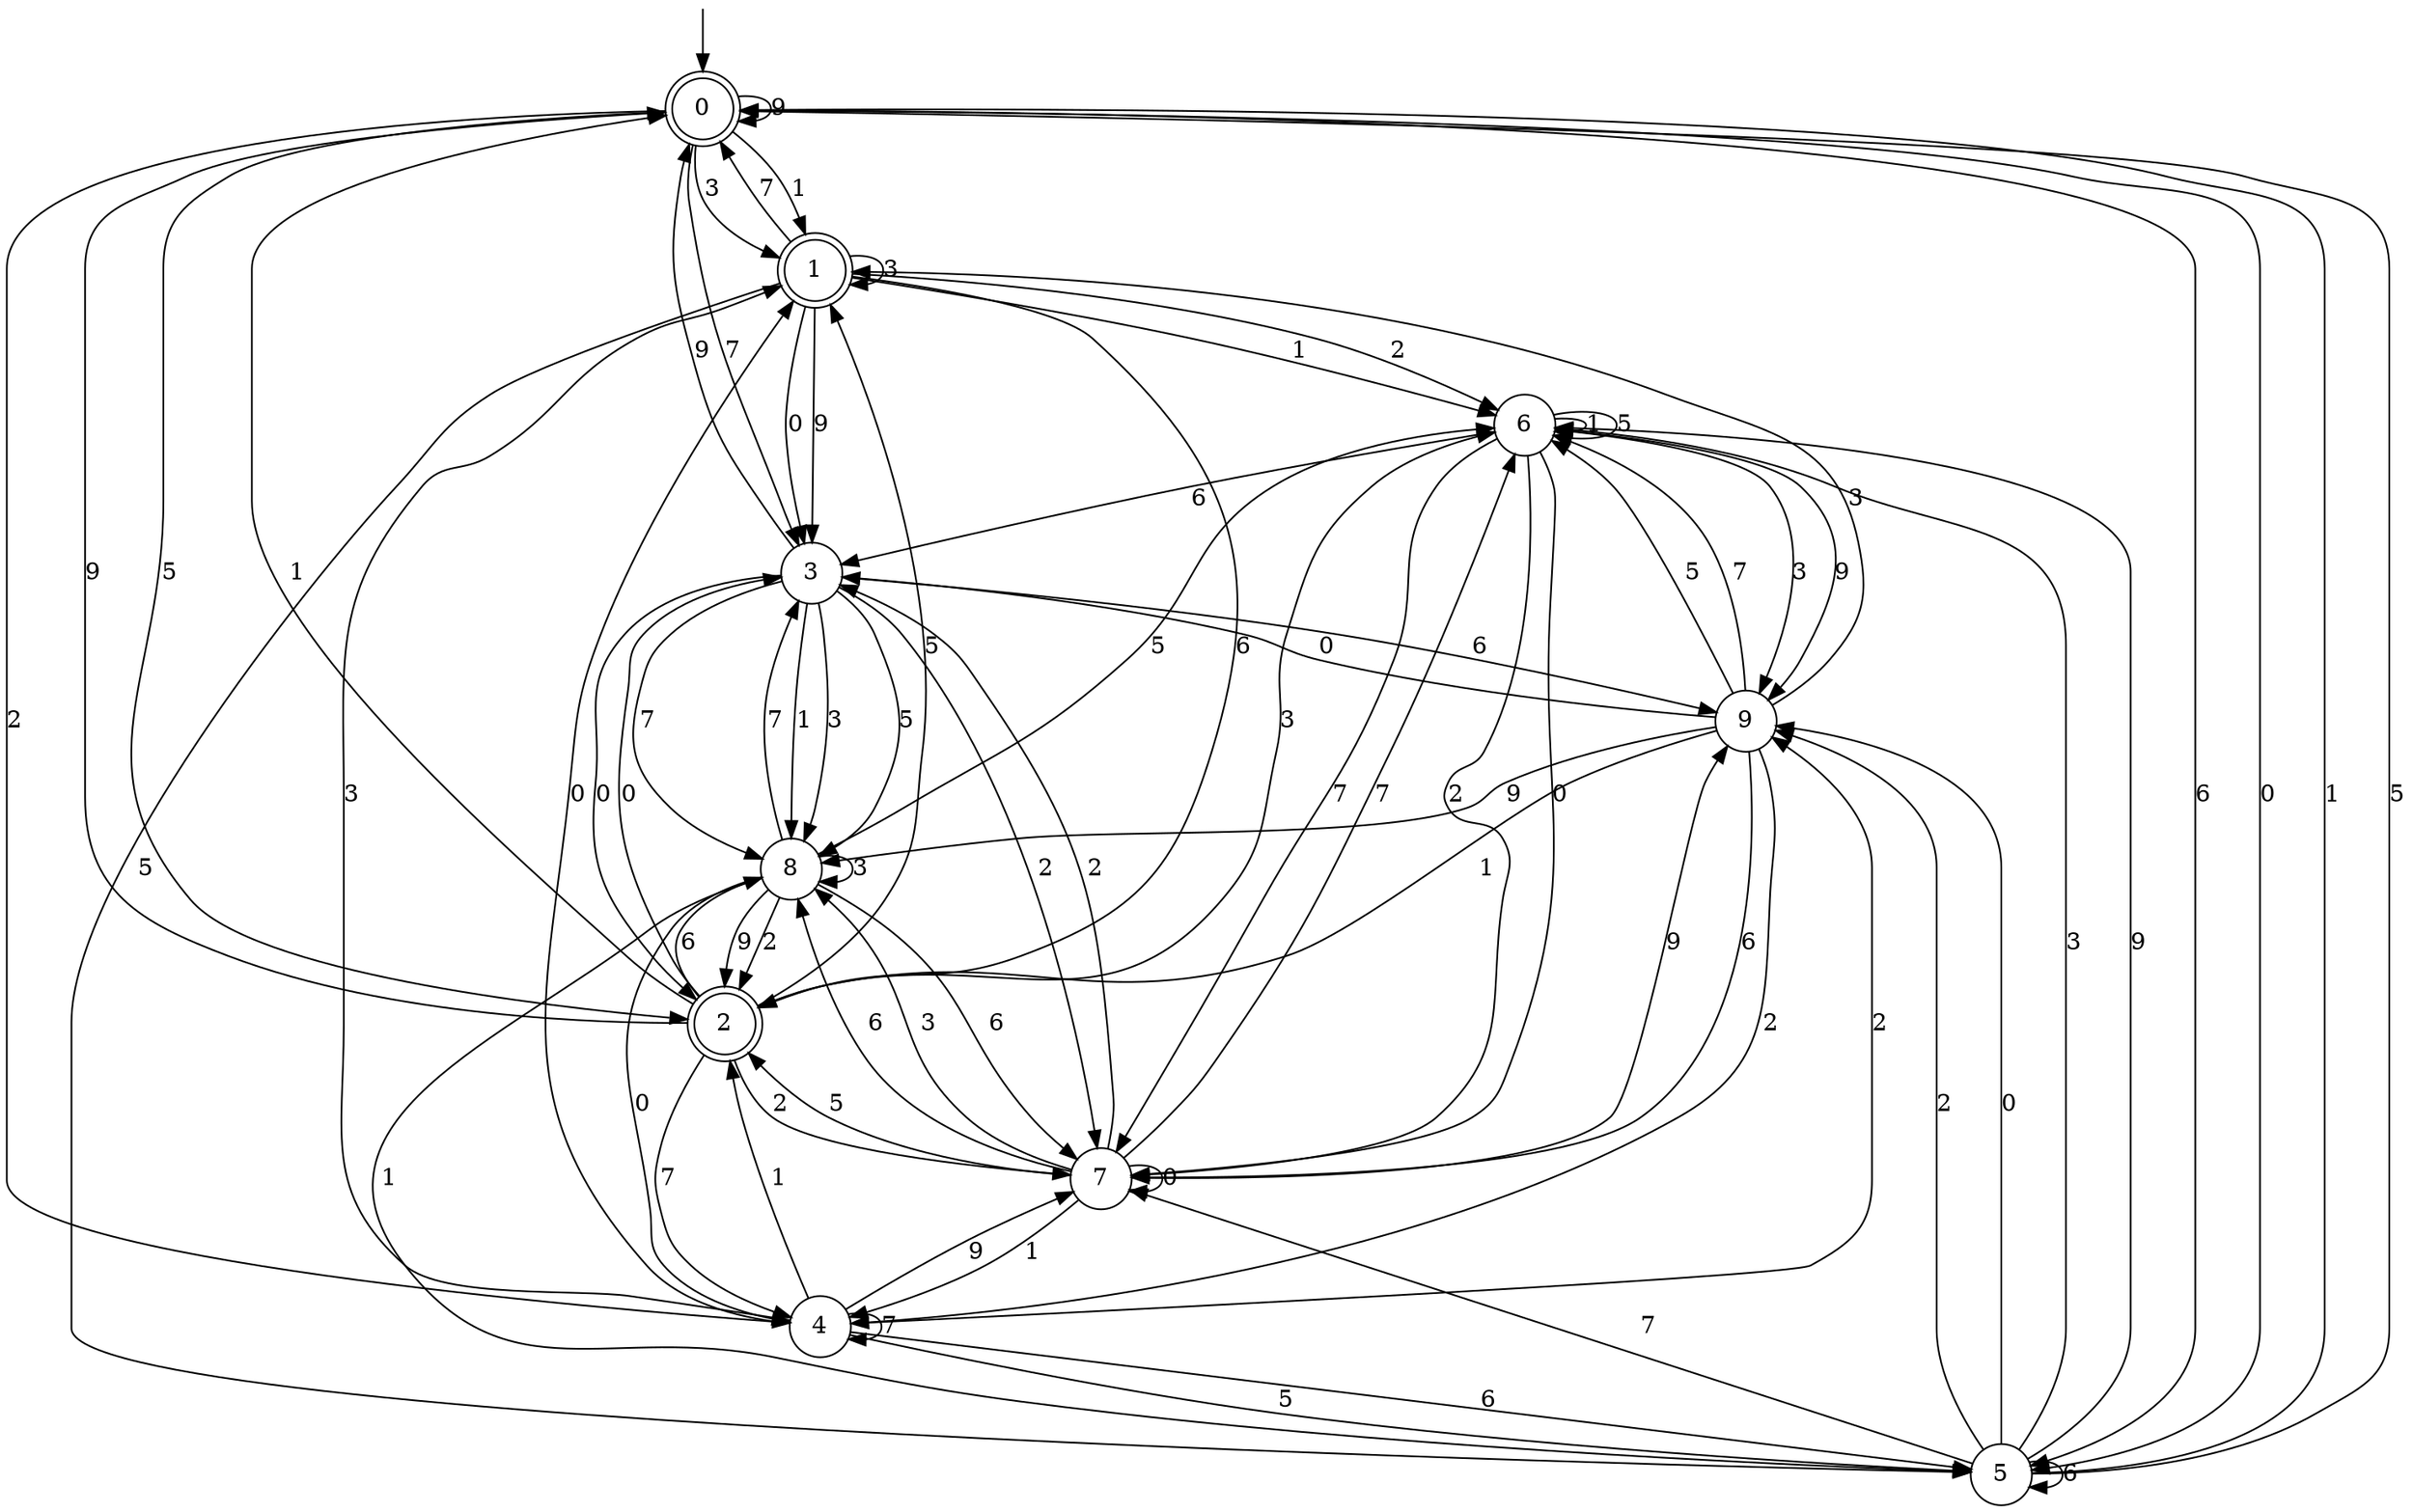 digraph g {

	s0 [shape="doublecircle" label="0"];
	s1 [shape="doublecircle" label="1"];
	s2 [shape="doublecircle" label="2"];
	s3 [shape="circle" label="3"];
	s4 [shape="circle" label="4"];
	s5 [shape="circle" label="5"];
	s6 [shape="circle" label="6"];
	s7 [shape="circle" label="7"];
	s8 [shape="circle" label="8"];
	s9 [shape="circle" label="9"];
	s0 -> s1 [label="1"];
	s0 -> s2 [label="5"];
	s0 -> s3 [label="7"];
	s0 -> s1 [label="3"];
	s0 -> s0 [label="9"];
	s0 -> s4 [label="2"];
	s0 -> s5 [label="6"];
	s0 -> s5 [label="0"];
	s1 -> s6 [label="1"];
	s1 -> s5 [label="5"];
	s1 -> s0 [label="7"];
	s1 -> s1 [label="3"];
	s1 -> s3 [label="9"];
	s1 -> s6 [label="2"];
	s1 -> s2 [label="6"];
	s1 -> s3 [label="0"];
	s2 -> s0 [label="1"];
	s2 -> s1 [label="5"];
	s2 -> s4 [label="7"];
	s2 -> s6 [label="3"];
	s2 -> s0 [label="9"];
	s2 -> s7 [label="2"];
	s2 -> s8 [label="6"];
	s2 -> s3 [label="0"];
	s3 -> s8 [label="1"];
	s3 -> s8 [label="5"];
	s3 -> s8 [label="7"];
	s3 -> s8 [label="3"];
	s3 -> s0 [label="9"];
	s3 -> s7 [label="2"];
	s3 -> s9 [label="6"];
	s3 -> s2 [label="0"];
	s4 -> s2 [label="1"];
	s4 -> s5 [label="5"];
	s4 -> s4 [label="7"];
	s4 -> s1 [label="3"];
	s4 -> s7 [label="9"];
	s4 -> s9 [label="2"];
	s4 -> s5 [label="6"];
	s4 -> s1 [label="0"];
	s5 -> s0 [label="1"];
	s5 -> s0 [label="5"];
	s5 -> s7 [label="7"];
	s5 -> s6 [label="3"];
	s5 -> s6 [label="9"];
	s5 -> s9 [label="2"];
	s5 -> s5 [label="6"];
	s5 -> s9 [label="0"];
	s6 -> s6 [label="1"];
	s6 -> s6 [label="5"];
	s6 -> s7 [label="7"];
	s6 -> s9 [label="3"];
	s6 -> s9 [label="9"];
	s6 -> s7 [label="2"];
	s6 -> s3 [label="6"];
	s6 -> s7 [label="0"];
	s7 -> s4 [label="1"];
	s7 -> s2 [label="5"];
	s7 -> s6 [label="7"];
	s7 -> s8 [label="3"];
	s7 -> s9 [label="9"];
	s7 -> s3 [label="2"];
	s7 -> s8 [label="6"];
	s7 -> s7 [label="0"];
	s8 -> s5 [label="1"];
	s8 -> s6 [label="5"];
	s8 -> s3 [label="7"];
	s8 -> s8 [label="3"];
	s8 -> s2 [label="9"];
	s8 -> s2 [label="2"];
	s8 -> s7 [label="6"];
	s8 -> s4 [label="0"];
	s9 -> s2 [label="1"];
	s9 -> s6 [label="5"];
	s9 -> s6 [label="7"];
	s9 -> s1 [label="3"];
	s9 -> s8 [label="9"];
	s9 -> s4 [label="2"];
	s9 -> s7 [label="6"];
	s9 -> s3 [label="0"];

__start0 [label="" shape="none" width="0" height="0"];
__start0 -> s0;

}
